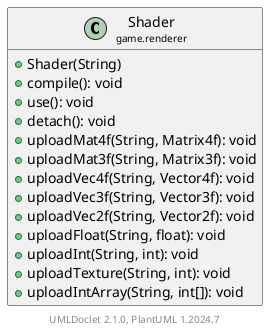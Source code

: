 @startuml
    set namespaceSeparator none
    hide empty fields
    hide empty methods

    class "<size:14>Shader\n<size:10>game.renderer" as game.renderer.Shader [[Shader.html]] {
        +Shader(String)
        +compile(): void
        +use(): void
        +detach(): void
        +uploadMat4f(String, Matrix4f): void
        +uploadMat3f(String, Matrix3f): void
        +uploadVec4f(String, Vector4f): void
        +uploadVec3f(String, Vector3f): void
        +uploadVec2f(String, Vector2f): void
        +uploadFloat(String, float): void
        +uploadInt(String, int): void
        +uploadTexture(String, int): void
        +uploadIntArray(String, int[]): void
    }

    center footer UMLDoclet 2.1.0, PlantUML %version()
@enduml
